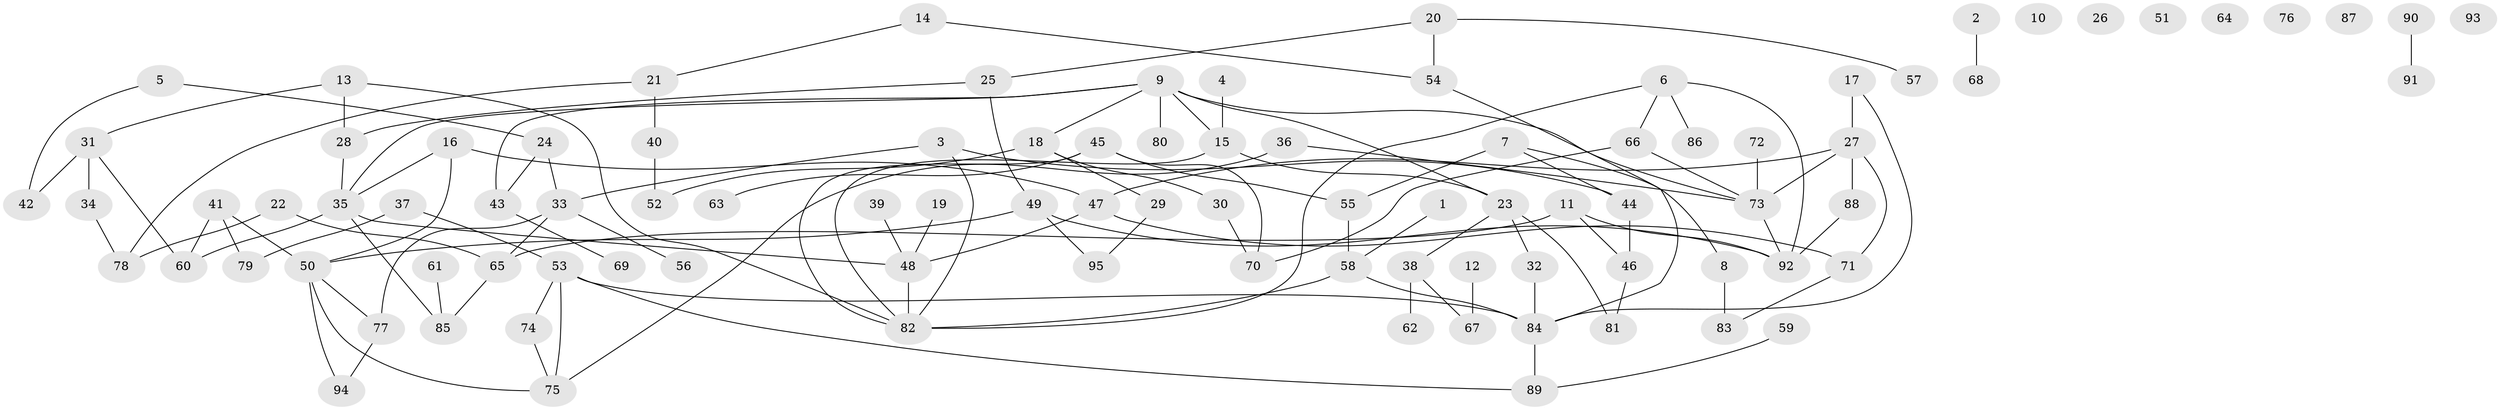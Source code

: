 // coarse degree distribution, {3: 0.18461538461538463, 0: 0.12307692307692308, 4: 0.1076923076923077, 1: 0.2153846153846154, 2: 0.18461538461538463, 5: 0.046153846153846156, 8: 0.03076923076923077, 6: 0.03076923076923077, 7: 0.07692307692307693}
// Generated by graph-tools (version 1.1) at 2025/23/03/03/25 07:23:25]
// undirected, 95 vertices, 123 edges
graph export_dot {
graph [start="1"]
  node [color=gray90,style=filled];
  1;
  2;
  3;
  4;
  5;
  6;
  7;
  8;
  9;
  10;
  11;
  12;
  13;
  14;
  15;
  16;
  17;
  18;
  19;
  20;
  21;
  22;
  23;
  24;
  25;
  26;
  27;
  28;
  29;
  30;
  31;
  32;
  33;
  34;
  35;
  36;
  37;
  38;
  39;
  40;
  41;
  42;
  43;
  44;
  45;
  46;
  47;
  48;
  49;
  50;
  51;
  52;
  53;
  54;
  55;
  56;
  57;
  58;
  59;
  60;
  61;
  62;
  63;
  64;
  65;
  66;
  67;
  68;
  69;
  70;
  71;
  72;
  73;
  74;
  75;
  76;
  77;
  78;
  79;
  80;
  81;
  82;
  83;
  84;
  85;
  86;
  87;
  88;
  89;
  90;
  91;
  92;
  93;
  94;
  95;
  1 -- 58;
  2 -- 68;
  3 -- 33;
  3 -- 44;
  3 -- 82;
  4 -- 15;
  5 -- 24;
  5 -- 42;
  6 -- 66;
  6 -- 82;
  6 -- 86;
  6 -- 92;
  7 -- 8;
  7 -- 44;
  7 -- 55;
  8 -- 83;
  9 -- 15;
  9 -- 18;
  9 -- 23;
  9 -- 35;
  9 -- 43;
  9 -- 73;
  9 -- 80;
  11 -- 46;
  11 -- 65;
  11 -- 92;
  12 -- 67;
  13 -- 28;
  13 -- 31;
  13 -- 82;
  14 -- 21;
  14 -- 54;
  15 -- 23;
  15 -- 82;
  16 -- 35;
  16 -- 47;
  16 -- 50;
  17 -- 27;
  17 -- 84;
  18 -- 29;
  18 -- 30;
  18 -- 52;
  19 -- 48;
  20 -- 25;
  20 -- 54;
  20 -- 57;
  21 -- 40;
  21 -- 78;
  22 -- 65;
  22 -- 78;
  23 -- 32;
  23 -- 38;
  23 -- 81;
  24 -- 33;
  24 -- 43;
  25 -- 28;
  25 -- 49;
  27 -- 47;
  27 -- 71;
  27 -- 73;
  27 -- 88;
  28 -- 35;
  29 -- 95;
  30 -- 70;
  31 -- 34;
  31 -- 42;
  31 -- 60;
  32 -- 84;
  33 -- 56;
  33 -- 65;
  33 -- 77;
  34 -- 78;
  35 -- 48;
  35 -- 60;
  35 -- 85;
  36 -- 73;
  36 -- 75;
  37 -- 53;
  37 -- 79;
  38 -- 62;
  38 -- 67;
  39 -- 48;
  40 -- 52;
  41 -- 50;
  41 -- 60;
  41 -- 79;
  43 -- 69;
  44 -- 46;
  45 -- 55;
  45 -- 63;
  45 -- 70;
  45 -- 82;
  46 -- 81;
  47 -- 48;
  47 -- 71;
  48 -- 82;
  49 -- 50;
  49 -- 92;
  49 -- 95;
  50 -- 75;
  50 -- 77;
  50 -- 94;
  53 -- 74;
  53 -- 75;
  53 -- 84;
  53 -- 89;
  54 -- 84;
  55 -- 58;
  58 -- 82;
  58 -- 84;
  59 -- 89;
  61 -- 85;
  65 -- 85;
  66 -- 70;
  66 -- 73;
  71 -- 83;
  72 -- 73;
  73 -- 92;
  74 -- 75;
  77 -- 94;
  84 -- 89;
  88 -- 92;
  90 -- 91;
}
